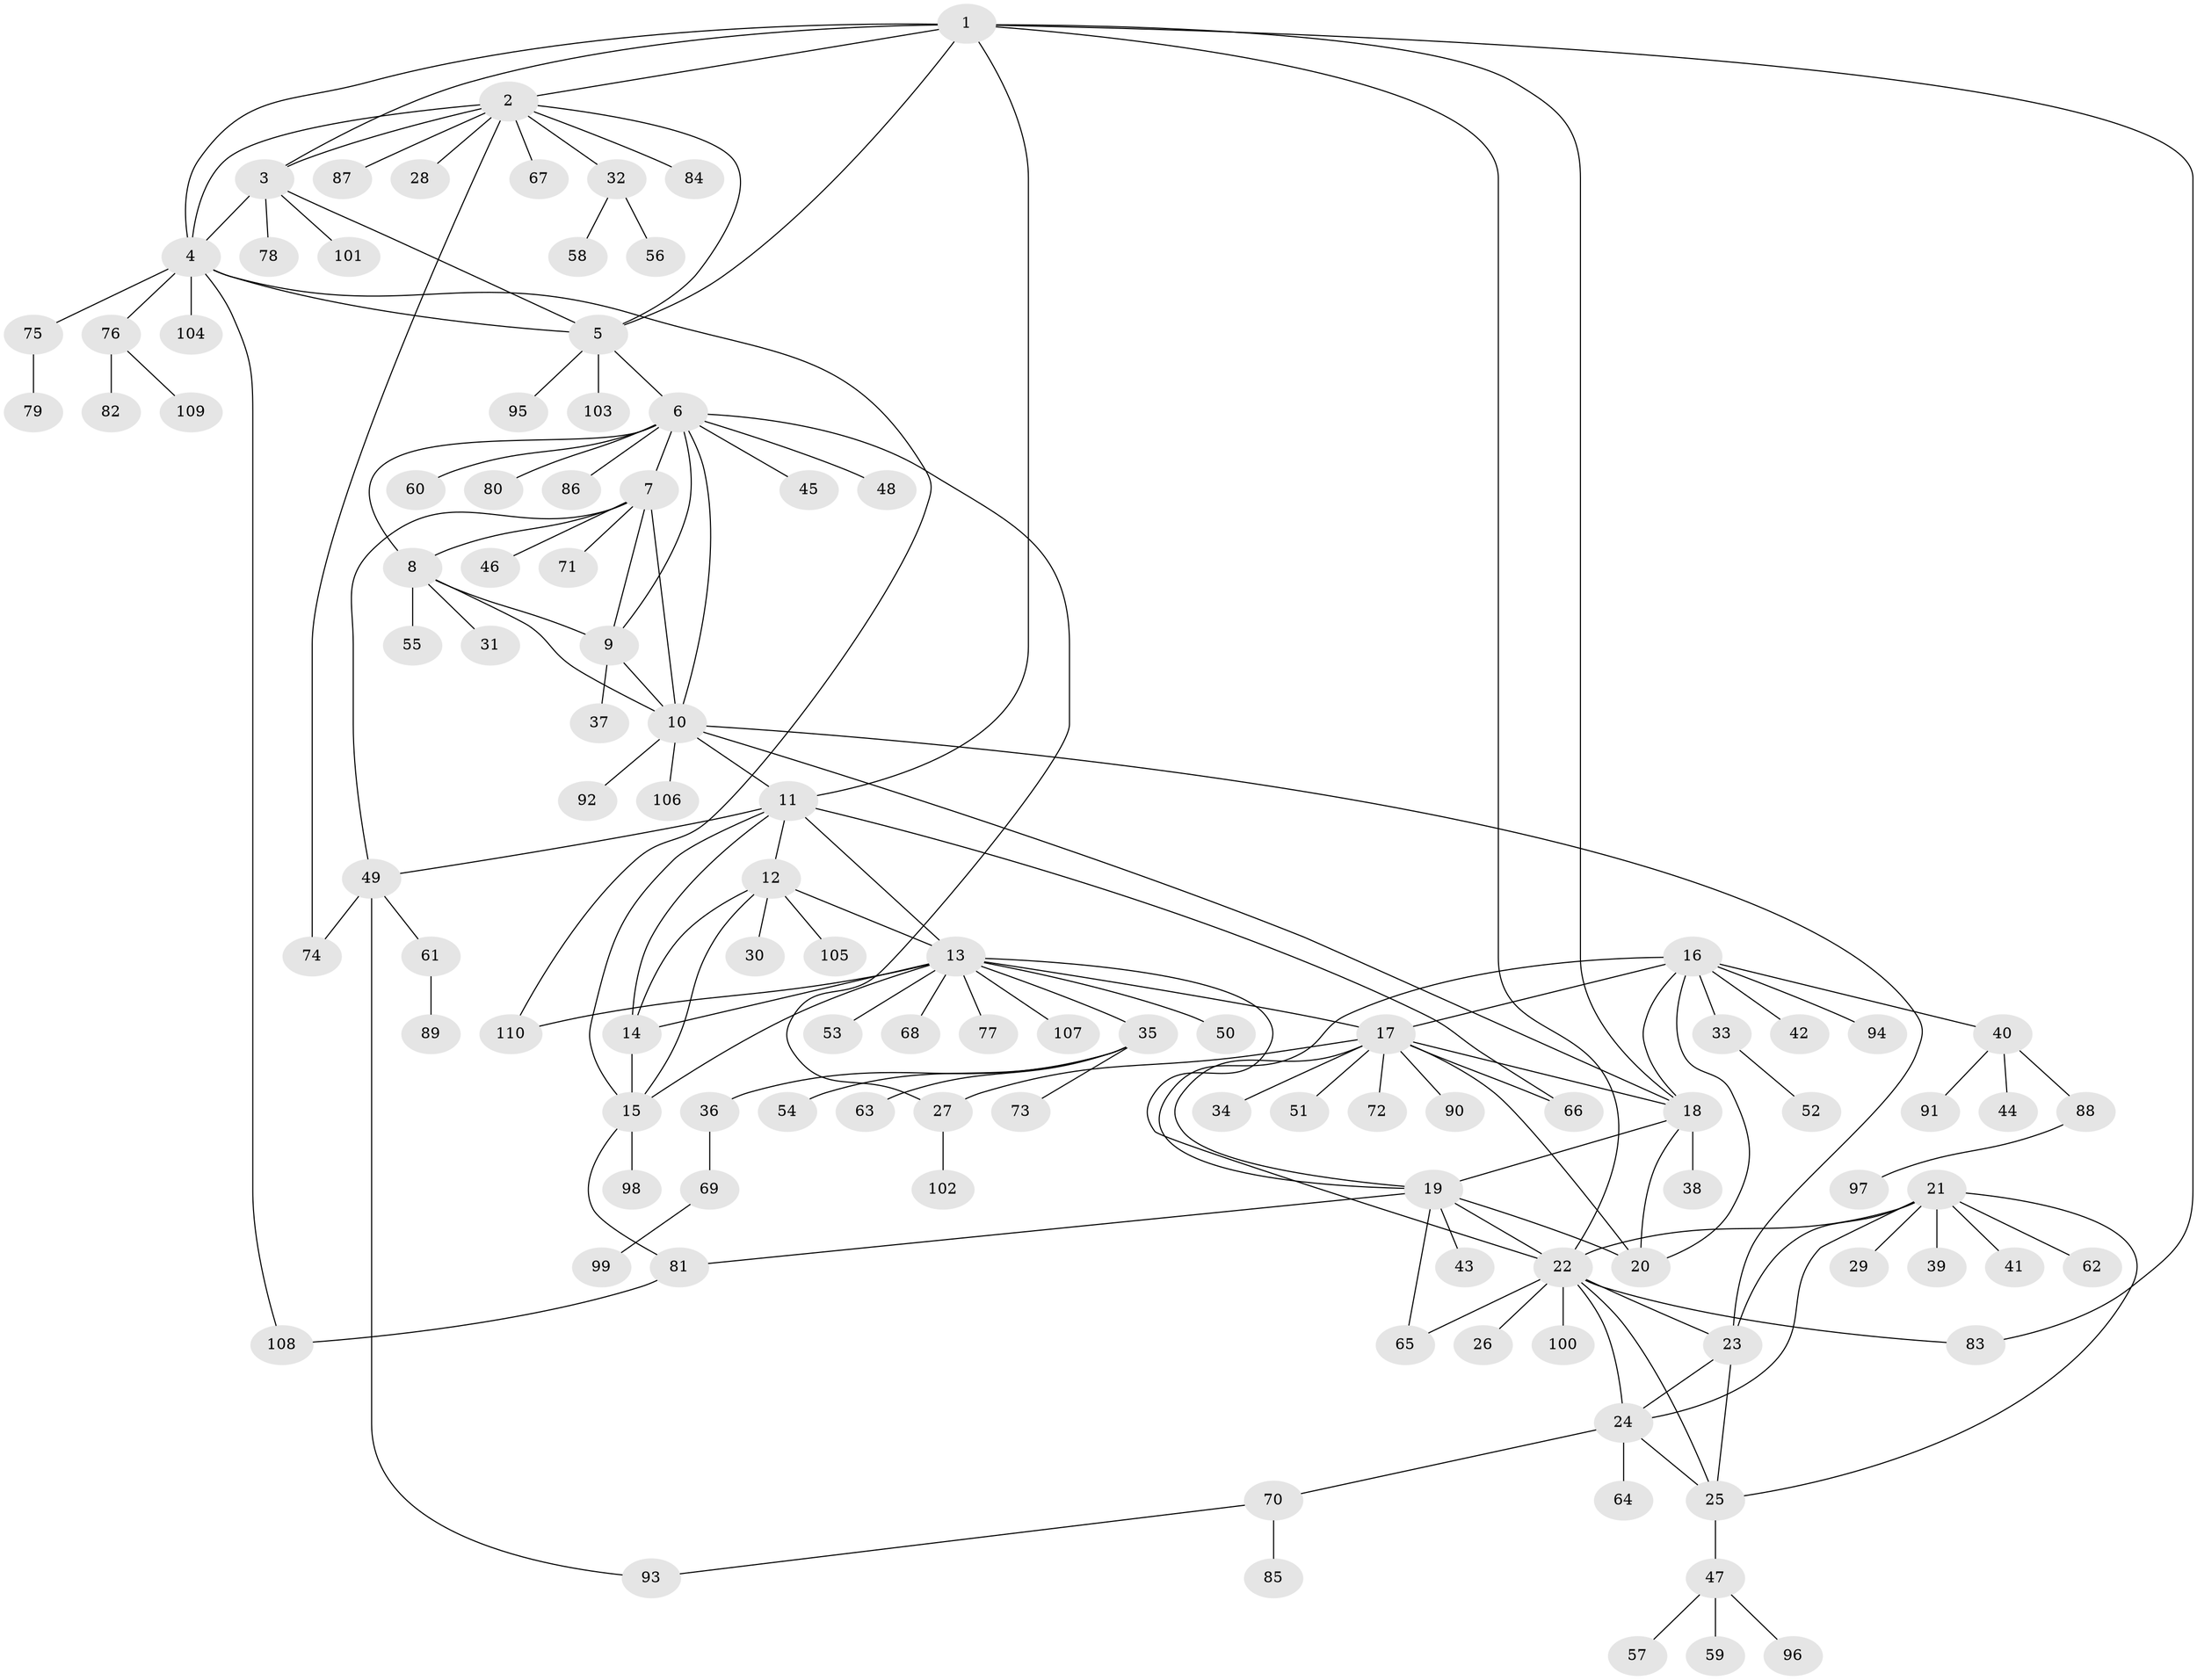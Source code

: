 // Generated by graph-tools (version 1.1) at 2025/50/03/09/25 03:50:30]
// undirected, 110 vertices, 155 edges
graph export_dot {
graph [start="1"]
  node [color=gray90,style=filled];
  1;
  2;
  3;
  4;
  5;
  6;
  7;
  8;
  9;
  10;
  11;
  12;
  13;
  14;
  15;
  16;
  17;
  18;
  19;
  20;
  21;
  22;
  23;
  24;
  25;
  26;
  27;
  28;
  29;
  30;
  31;
  32;
  33;
  34;
  35;
  36;
  37;
  38;
  39;
  40;
  41;
  42;
  43;
  44;
  45;
  46;
  47;
  48;
  49;
  50;
  51;
  52;
  53;
  54;
  55;
  56;
  57;
  58;
  59;
  60;
  61;
  62;
  63;
  64;
  65;
  66;
  67;
  68;
  69;
  70;
  71;
  72;
  73;
  74;
  75;
  76;
  77;
  78;
  79;
  80;
  81;
  82;
  83;
  84;
  85;
  86;
  87;
  88;
  89;
  90;
  91;
  92;
  93;
  94;
  95;
  96;
  97;
  98;
  99;
  100;
  101;
  102;
  103;
  104;
  105;
  106;
  107;
  108;
  109;
  110;
  1 -- 2;
  1 -- 3;
  1 -- 4;
  1 -- 5;
  1 -- 11;
  1 -- 18;
  1 -- 22;
  1 -- 83;
  2 -- 3;
  2 -- 4;
  2 -- 5;
  2 -- 28;
  2 -- 32;
  2 -- 67;
  2 -- 74;
  2 -- 84;
  2 -- 87;
  3 -- 4;
  3 -- 5;
  3 -- 78;
  3 -- 101;
  4 -- 5;
  4 -- 75;
  4 -- 76;
  4 -- 104;
  4 -- 108;
  4 -- 110;
  5 -- 6;
  5 -- 95;
  5 -- 103;
  6 -- 7;
  6 -- 8;
  6 -- 9;
  6 -- 10;
  6 -- 27;
  6 -- 45;
  6 -- 48;
  6 -- 60;
  6 -- 80;
  6 -- 86;
  7 -- 8;
  7 -- 9;
  7 -- 10;
  7 -- 46;
  7 -- 49;
  7 -- 71;
  8 -- 9;
  8 -- 10;
  8 -- 31;
  8 -- 55;
  9 -- 10;
  9 -- 37;
  10 -- 11;
  10 -- 18;
  10 -- 23;
  10 -- 92;
  10 -- 106;
  11 -- 12;
  11 -- 13;
  11 -- 14;
  11 -- 15;
  11 -- 49;
  11 -- 66;
  12 -- 13;
  12 -- 14;
  12 -- 15;
  12 -- 30;
  12 -- 105;
  13 -- 14;
  13 -- 15;
  13 -- 17;
  13 -- 22;
  13 -- 35;
  13 -- 50;
  13 -- 53;
  13 -- 68;
  13 -- 77;
  13 -- 107;
  13 -- 110;
  14 -- 15;
  15 -- 81;
  15 -- 98;
  16 -- 17;
  16 -- 18;
  16 -- 19;
  16 -- 20;
  16 -- 33;
  16 -- 40;
  16 -- 42;
  16 -- 94;
  17 -- 18;
  17 -- 19;
  17 -- 20;
  17 -- 27;
  17 -- 34;
  17 -- 51;
  17 -- 66;
  17 -- 72;
  17 -- 90;
  18 -- 19;
  18 -- 20;
  18 -- 38;
  19 -- 20;
  19 -- 22;
  19 -- 43;
  19 -- 65;
  19 -- 81;
  21 -- 22;
  21 -- 23;
  21 -- 24;
  21 -- 25;
  21 -- 29;
  21 -- 39;
  21 -- 41;
  21 -- 62;
  22 -- 23;
  22 -- 24;
  22 -- 25;
  22 -- 26;
  22 -- 65;
  22 -- 83;
  22 -- 100;
  23 -- 24;
  23 -- 25;
  24 -- 25;
  24 -- 64;
  24 -- 70;
  25 -- 47;
  27 -- 102;
  32 -- 56;
  32 -- 58;
  33 -- 52;
  35 -- 36;
  35 -- 54;
  35 -- 63;
  35 -- 73;
  36 -- 69;
  40 -- 44;
  40 -- 88;
  40 -- 91;
  47 -- 57;
  47 -- 59;
  47 -- 96;
  49 -- 61;
  49 -- 74;
  49 -- 93;
  61 -- 89;
  69 -- 99;
  70 -- 85;
  70 -- 93;
  75 -- 79;
  76 -- 82;
  76 -- 109;
  81 -- 108;
  88 -- 97;
}
